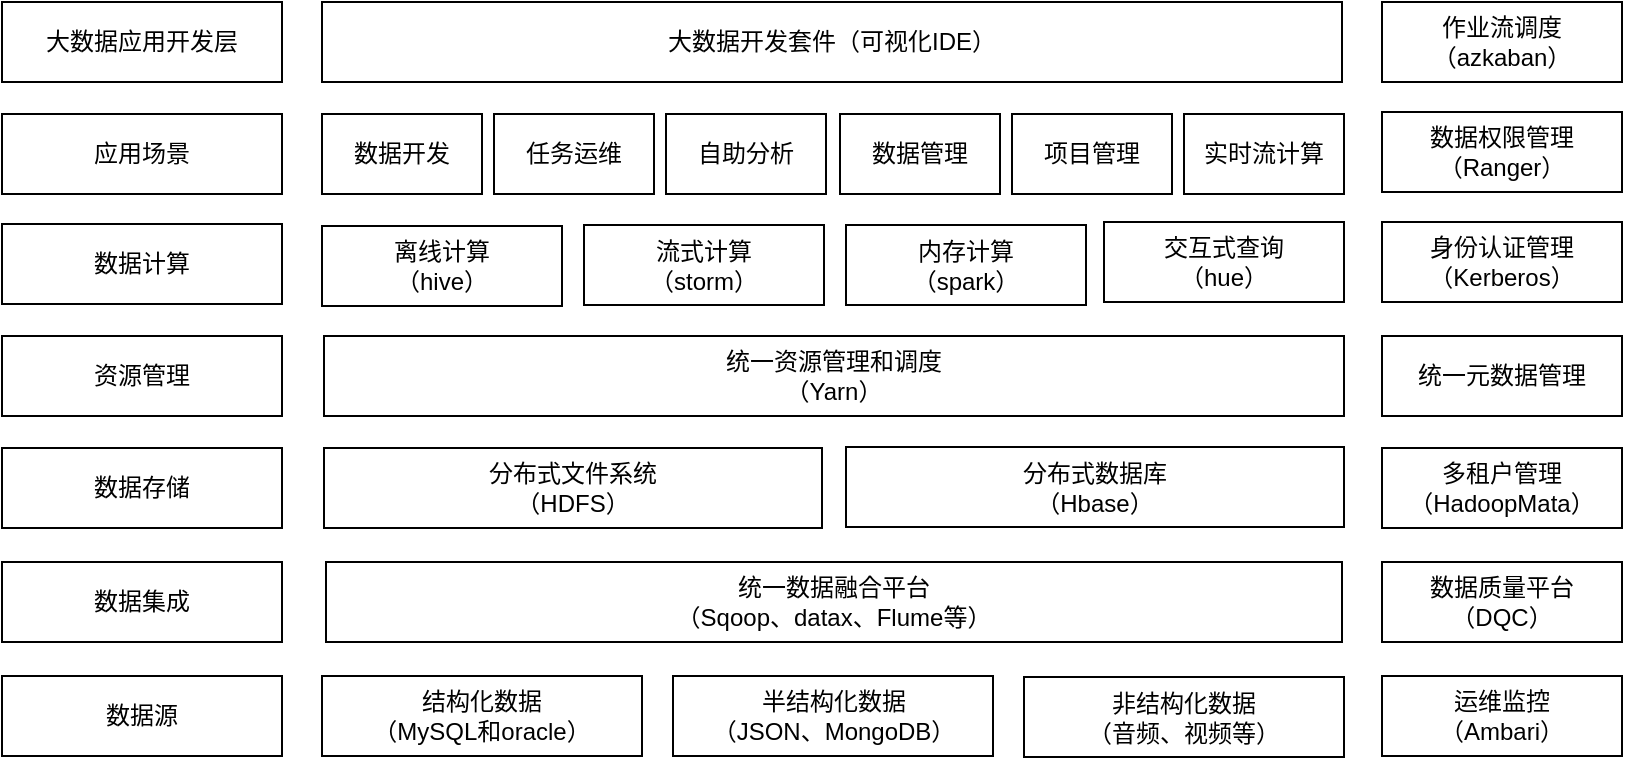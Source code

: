 <mxfile version="11.3.0" type="github" pages="1"><diagram id="HXOVgUkNHGujSXpbizK8" name="Page-1"><mxGraphModel dx="1426" dy="771" grid="1" gridSize="10" guides="1" tooltips="1" connect="1" arrows="1" fold="1" page="1" pageScale="1" pageWidth="827" pageHeight="1169" math="0" shadow="0"><root><mxCell id="0"/><mxCell id="1" parent="0"/><mxCell id="z_rLI3Wyw5Oonpa8T-_6-1" value="大数据应用开发层" style="rounded=0;whiteSpace=wrap;html=1;" vertex="1" parent="1"><mxGeometry x="60" y="140" width="140" height="40" as="geometry"/></mxCell><mxCell id="z_rLI3Wyw5Oonpa8T-_6-3" value="应用场景" style="rounded=0;whiteSpace=wrap;html=1;" vertex="1" parent="1"><mxGeometry x="60" y="196" width="140" height="40" as="geometry"/></mxCell><mxCell id="z_rLI3Wyw5Oonpa8T-_6-4" value="数据计算" style="rounded=0;whiteSpace=wrap;html=1;" vertex="1" parent="1"><mxGeometry x="60" y="251" width="140" height="40" as="geometry"/></mxCell><mxCell id="z_rLI3Wyw5Oonpa8T-_6-5" value="资源管理" style="rounded=0;whiteSpace=wrap;html=1;" vertex="1" parent="1"><mxGeometry x="60" y="307" width="140" height="40" as="geometry"/></mxCell><mxCell id="z_rLI3Wyw5Oonpa8T-_6-6" value="数据存储" style="rounded=0;whiteSpace=wrap;html=1;" vertex="1" parent="1"><mxGeometry x="60" y="363" width="140" height="40" as="geometry"/></mxCell><mxCell id="z_rLI3Wyw5Oonpa8T-_6-7" value="数据集成" style="rounded=0;whiteSpace=wrap;html=1;" vertex="1" parent="1"><mxGeometry x="60" y="420" width="140" height="40" as="geometry"/></mxCell><mxCell id="z_rLI3Wyw5Oonpa8T-_6-8" value="数据源" style="rounded=0;whiteSpace=wrap;html=1;" vertex="1" parent="1"><mxGeometry x="60" y="477" width="140" height="40" as="geometry"/></mxCell><mxCell id="z_rLI3Wyw5Oonpa8T-_6-9" value="大数据开发套件（可视化IDE）" style="rounded=0;whiteSpace=wrap;html=1;" vertex="1" parent="1"><mxGeometry x="220" y="140" width="510" height="40" as="geometry"/></mxCell><mxCell id="z_rLI3Wyw5Oonpa8T-_6-12" value="作业流调度&lt;br&gt;（azkaban）" style="rounded=0;whiteSpace=wrap;html=1;" vertex="1" parent="1"><mxGeometry x="750" y="140" width="120" height="40" as="geometry"/></mxCell><mxCell id="z_rLI3Wyw5Oonpa8T-_6-17" value="数据权限管理&lt;br&gt;（Ranger）" style="rounded=0;whiteSpace=wrap;html=1;" vertex="1" parent="1"><mxGeometry x="750" y="195" width="120" height="40" as="geometry"/></mxCell><mxCell id="z_rLI3Wyw5Oonpa8T-_6-18" value="身份认证管理&lt;br&gt;（Kerberos）" style="rounded=0;whiteSpace=wrap;html=1;" vertex="1" parent="1"><mxGeometry x="750" y="250" width="120" height="40" as="geometry"/></mxCell><mxCell id="z_rLI3Wyw5Oonpa8T-_6-19" value="统一元数据管理" style="rounded=0;whiteSpace=wrap;html=1;" vertex="1" parent="1"><mxGeometry x="750" y="307" width="120" height="40" as="geometry"/></mxCell><mxCell id="z_rLI3Wyw5Oonpa8T-_6-20" value="多租户管理&lt;br&gt;（HadoopMata）" style="rounded=0;whiteSpace=wrap;html=1;" vertex="1" parent="1"><mxGeometry x="750" y="363" width="120" height="40" as="geometry"/></mxCell><mxCell id="z_rLI3Wyw5Oonpa8T-_6-21" value="数据质量平台&lt;br&gt;（DQC）" style="rounded=0;whiteSpace=wrap;html=1;" vertex="1" parent="1"><mxGeometry x="750" y="420" width="120" height="40" as="geometry"/></mxCell><mxCell id="z_rLI3Wyw5Oonpa8T-_6-22" value="运维监控&lt;br&gt;（Ambari）" style="rounded=0;whiteSpace=wrap;html=1;" vertex="1" parent="1"><mxGeometry x="750" y="477" width="120" height="40" as="geometry"/></mxCell><mxCell id="z_rLI3Wyw5Oonpa8T-_6-23" value="统一资源管理和调度&lt;br&gt;（Yarn）" style="rounded=0;whiteSpace=wrap;html=1;" vertex="1" parent="1"><mxGeometry x="221" y="307" width="510" height="40" as="geometry"/></mxCell><mxCell id="z_rLI3Wyw5Oonpa8T-_6-25" value="数据开发" style="rounded=0;whiteSpace=wrap;html=1;" vertex="1" parent="1"><mxGeometry x="220" y="196" width="80" height="40" as="geometry"/></mxCell><mxCell id="z_rLI3Wyw5Oonpa8T-_6-31" value="任务运维" style="rounded=0;whiteSpace=wrap;html=1;" vertex="1" parent="1"><mxGeometry x="306" y="196" width="80" height="40" as="geometry"/></mxCell><mxCell id="z_rLI3Wyw5Oonpa8T-_6-32" value="自助分析" style="rounded=0;whiteSpace=wrap;html=1;" vertex="1" parent="1"><mxGeometry x="392" y="196" width="80" height="40" as="geometry"/></mxCell><mxCell id="z_rLI3Wyw5Oonpa8T-_6-33" value="数据管理" style="rounded=0;whiteSpace=wrap;html=1;" vertex="1" parent="1"><mxGeometry x="479" y="196" width="80" height="40" as="geometry"/></mxCell><mxCell id="z_rLI3Wyw5Oonpa8T-_6-34" value="项目管理" style="rounded=0;whiteSpace=wrap;html=1;" vertex="1" parent="1"><mxGeometry x="565" y="196" width="80" height="40" as="geometry"/></mxCell><mxCell id="z_rLI3Wyw5Oonpa8T-_6-35" value="实时流计算" style="rounded=0;whiteSpace=wrap;html=1;" vertex="1" parent="1"><mxGeometry x="651" y="196" width="80" height="40" as="geometry"/></mxCell><mxCell id="z_rLI3Wyw5Oonpa8T-_6-36" value="离线计算&lt;br&gt;（hive）" style="rounded=0;whiteSpace=wrap;html=1;" vertex="1" parent="1"><mxGeometry x="220" y="252" width="120" height="40" as="geometry"/></mxCell><mxCell id="z_rLI3Wyw5Oonpa8T-_6-37" value="流式计算&lt;br&gt;（storm）" style="rounded=0;whiteSpace=wrap;html=1;" vertex="1" parent="1"><mxGeometry x="351" y="251.5" width="120" height="40" as="geometry"/></mxCell><mxCell id="z_rLI3Wyw5Oonpa8T-_6-38" value="内存计算&lt;br&gt;（spark）" style="rounded=0;whiteSpace=wrap;html=1;" vertex="1" parent="1"><mxGeometry x="482" y="251.5" width="120" height="40" as="geometry"/></mxCell><mxCell id="z_rLI3Wyw5Oonpa8T-_6-39" value="交互式查询&lt;br&gt;（hue）" style="rounded=0;whiteSpace=wrap;html=1;" vertex="1" parent="1"><mxGeometry x="611" y="250" width="120" height="40" as="geometry"/></mxCell><mxCell id="z_rLI3Wyw5Oonpa8T-_6-40" value="分布式文件系统&lt;br&gt;（HDFS）" style="rounded=0;whiteSpace=wrap;html=1;" vertex="1" parent="1"><mxGeometry x="221" y="363" width="249" height="40" as="geometry"/></mxCell><mxCell id="z_rLI3Wyw5Oonpa8T-_6-41" value="分布式数据库&lt;br&gt;（Hbase）" style="rounded=0;whiteSpace=wrap;html=1;" vertex="1" parent="1"><mxGeometry x="482" y="362.5" width="249" height="40" as="geometry"/></mxCell><mxCell id="z_rLI3Wyw5Oonpa8T-_6-42" value="统一数据融合平台&lt;br&gt;（Sqoop、datax、Flume等）" style="rounded=0;whiteSpace=wrap;html=1;" vertex="1" parent="1"><mxGeometry x="222" y="420" width="508" height="40" as="geometry"/></mxCell><mxCell id="z_rLI3Wyw5Oonpa8T-_6-44" value="结构化数据&lt;br&gt;（MySQL和oracle）" style="rounded=0;whiteSpace=wrap;html=1;" vertex="1" parent="1"><mxGeometry x="220" y="477" width="160" height="40" as="geometry"/></mxCell><mxCell id="z_rLI3Wyw5Oonpa8T-_6-45" value="半结构化数据&lt;br&gt;（JSON、MongoDB）" style="rounded=0;whiteSpace=wrap;html=1;" vertex="1" parent="1"><mxGeometry x="395.5" y="477" width="160" height="40" as="geometry"/></mxCell><mxCell id="z_rLI3Wyw5Oonpa8T-_6-46" value="非结构化数据&lt;br&gt;（音频、视频等）" style="rounded=0;whiteSpace=wrap;html=1;" vertex="1" parent="1"><mxGeometry x="571" y="477.5" width="160" height="40" as="geometry"/></mxCell></root></mxGraphModel></diagram></mxfile>